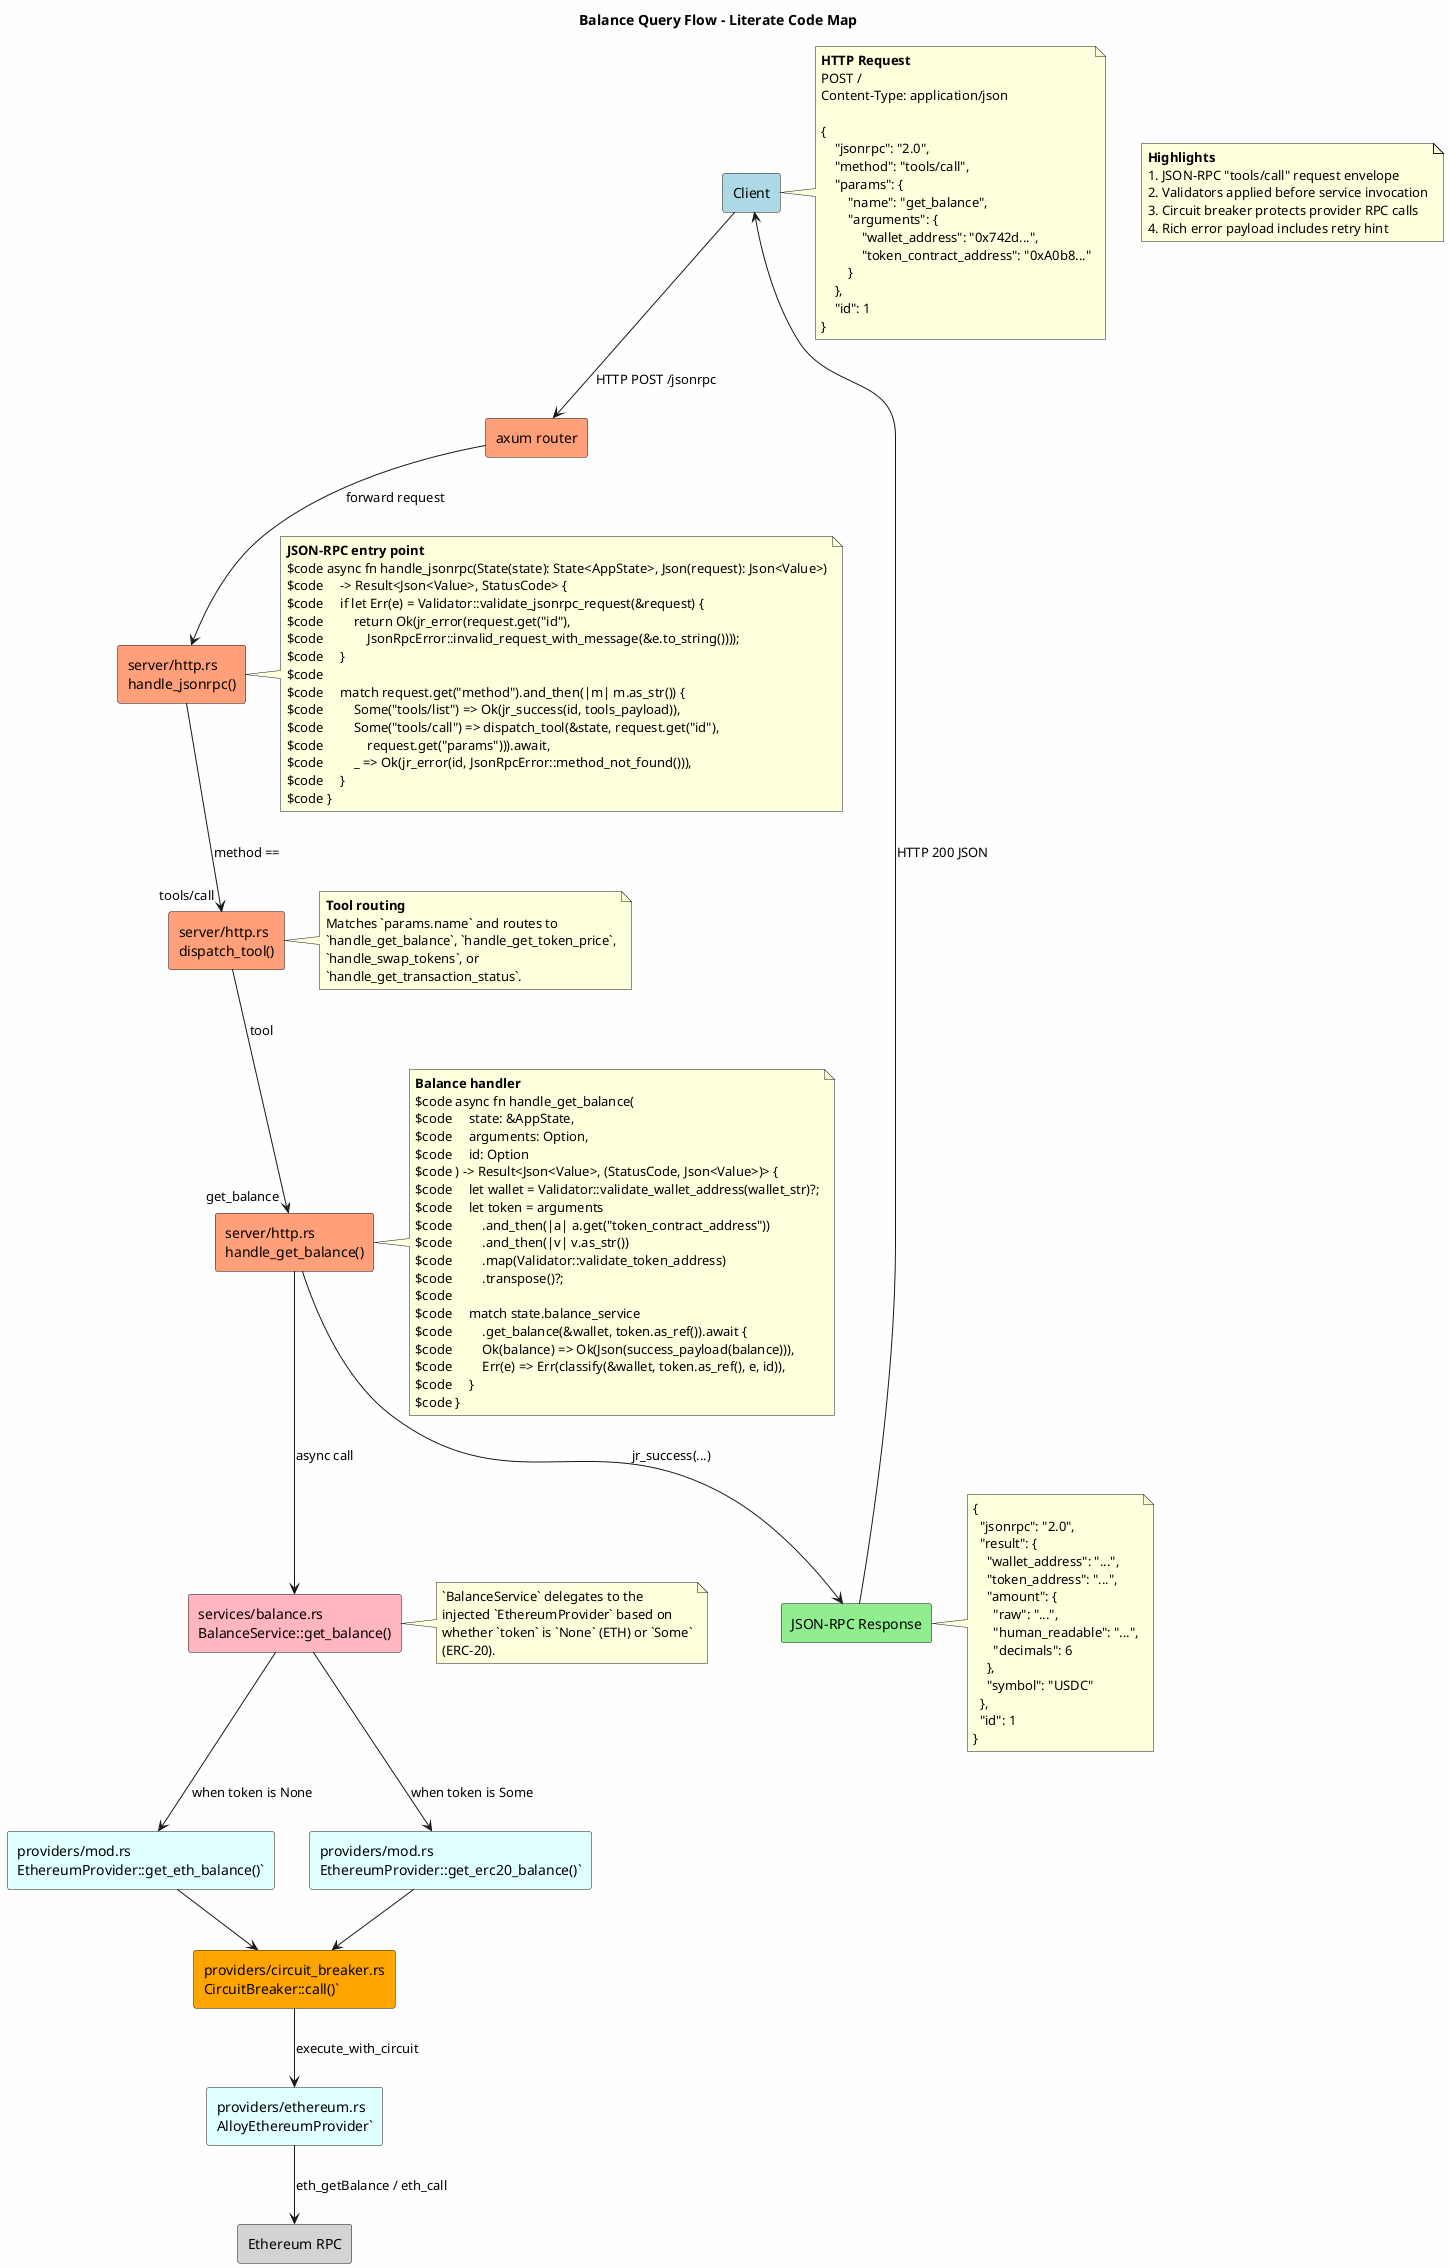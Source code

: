 @startuml balance_query_flow
!define RECTANGLE class

skinparam backgroundColor #FEFEFE
skinparam componentStyle uml2

title Balance Query Flow - Literate Code Map

rectangle "Client" as client #lightblue
note right of client
    **HTTP Request**
    POST /
    Content-Type: application/json

    {
        "jsonrpc": "2.0",
        "method": "tools/call",
        "params": {
            "name": "get_balance",
            "arguments": {
                "wallet_address": "0x742d...",
                "token_contract_address": "0xA0b8..."
            }
        },
        "id": 1
    }
end note

rectangle "axum router" as router #lightsalmon
rectangle "server/http.rs\nhandle_jsonrpc()" as handle_jsonrpc #lightsalmon
note right of handle_jsonrpc
    **JSON-RPC entry point**
    $code async fn handle_jsonrpc(State(state): State<AppState>, Json(request): Json<Value>)
    $code     -> Result<Json<Value>, StatusCode> {
    $code     if let Err(e) = Validator::validate_jsonrpc_request(&request) {
    $code         return Ok(jr_error(request.get("id"),
    $code             JsonRpcError::invalid_request_with_message(&e.to_string())));
    $code     }
    $code
    $code     match request.get("method").and_then(|m| m.as_str()) {
    $code         Some("tools/list") => Ok(jr_success(id, tools_payload)),
    $code         Some("tools/call") => dispatch_tool(&state, request.get("id"),
    $code             request.get("params"))).await,
    $code         _ => Ok(jr_error(id, JsonRpcError::method_not_found())),
    $code     }
    $code }
end note

rectangle "server/http.rs\ndispatch_tool()" as dispatch_tool #lightsalmon
note right of dispatch_tool
    **Tool routing**
    Matches `params.name` and routes to
    `handle_get_balance`, `handle_get_token_price`,
    `handle_swap_tokens`, or
    `handle_get_transaction_status`.
end note

rectangle "server/http.rs\nhandle_get_balance()" as handle_get_balance #lightsalmon
note right of handle_get_balance
    **Balance handler**
    $code async fn handle_get_balance(
    $code     state: &AppState,
    $code     arguments: Option<&Value>,
    $code     id: Option<&Value>
    $code ) -> Result<Json<Value>, (StatusCode, Json<Value>)> {
    $code     let wallet = Validator::validate_wallet_address(wallet_str)?;
    $code     let token = arguments
    $code         .and_then(|a| a.get("token_contract_address"))
    $code         .and_then(|v| v.as_str())
    $code         .map(Validator::validate_token_address)
    $code         .transpose()?;
    $code
    $code     match state.balance_service
    $code         .get_balance(&wallet, token.as_ref()).await {
    $code         Ok(balance) => Ok(Json(success_payload(balance))),
    $code         Err(e) => Err(classify(&wallet, token.as_ref(), e, id)),
    $code     }
    $code }
end note

rectangle "services/balance.rs\nBalanceService::get_balance()" as balance_service #lightpink
note right of balance_service
    `BalanceService` delegates to the
    injected `EthereumProvider` based on
    whether `token` is `None` (ETH) or `Some`
    (ERC-20).
end note

rectangle "providers/mod.rs\nEthereumProvider::get_eth_balance()`" as provider_eth #lightcyan
rectangle "providers/mod.rs\nEthereumProvider::get_erc20_balance()`" as provider_erc20 #lightcyan
rectangle "providers/circuit_breaker.rs\nCircuitBreaker::call()`" as circuit_breaker #orange
rectangle "providers/ethereum.rs\nAlloyEthereumProvider`" as alloy_provider #lightcyan
rectangle "Ethereum RPC" as rpc #lightgray

rectangle "JSON-RPC Response" as response #lightgreen
note right of response
    {
      "jsonrpc": "2.0",
      "result": {
        "wallet_address": "...",
        "token_address": "...",
        "amount": {
          "raw": "...",
          "human_readable": "...",
          "decimals": 6
        },
        "symbol": "USDC"
      },
      "id": 1
    }
end note

client --> router : HTTP POST /jsonrpc
router --> handle_jsonrpc : forward request
handle_jsonrpc --> dispatch_tool : method == "tools/call"
dispatch_tool --> handle_get_balance : tool "get_balance"
handle_get_balance --> balance_service : async call
balance_service --> provider_eth : when token is None
balance_service --> provider_erc20 : when token is Some
provider_eth --> circuit_breaker
provider_erc20 --> circuit_breaker
circuit_breaker --> alloy_provider : execute_with_circuit
alloy_provider --> rpc : eth_getBalance / eth_call
handle_get_balance --> response : jr_success(...)
response --> client : HTTP 200 JSON

note as N1
    **Highlights**
    1. JSON-RPC "tools/call" request envelope
    2. Validators applied before service invocation
    3. Circuit breaker protects provider RPC calls
    4. Rich error payload includes retry hint
end note

@enduml
